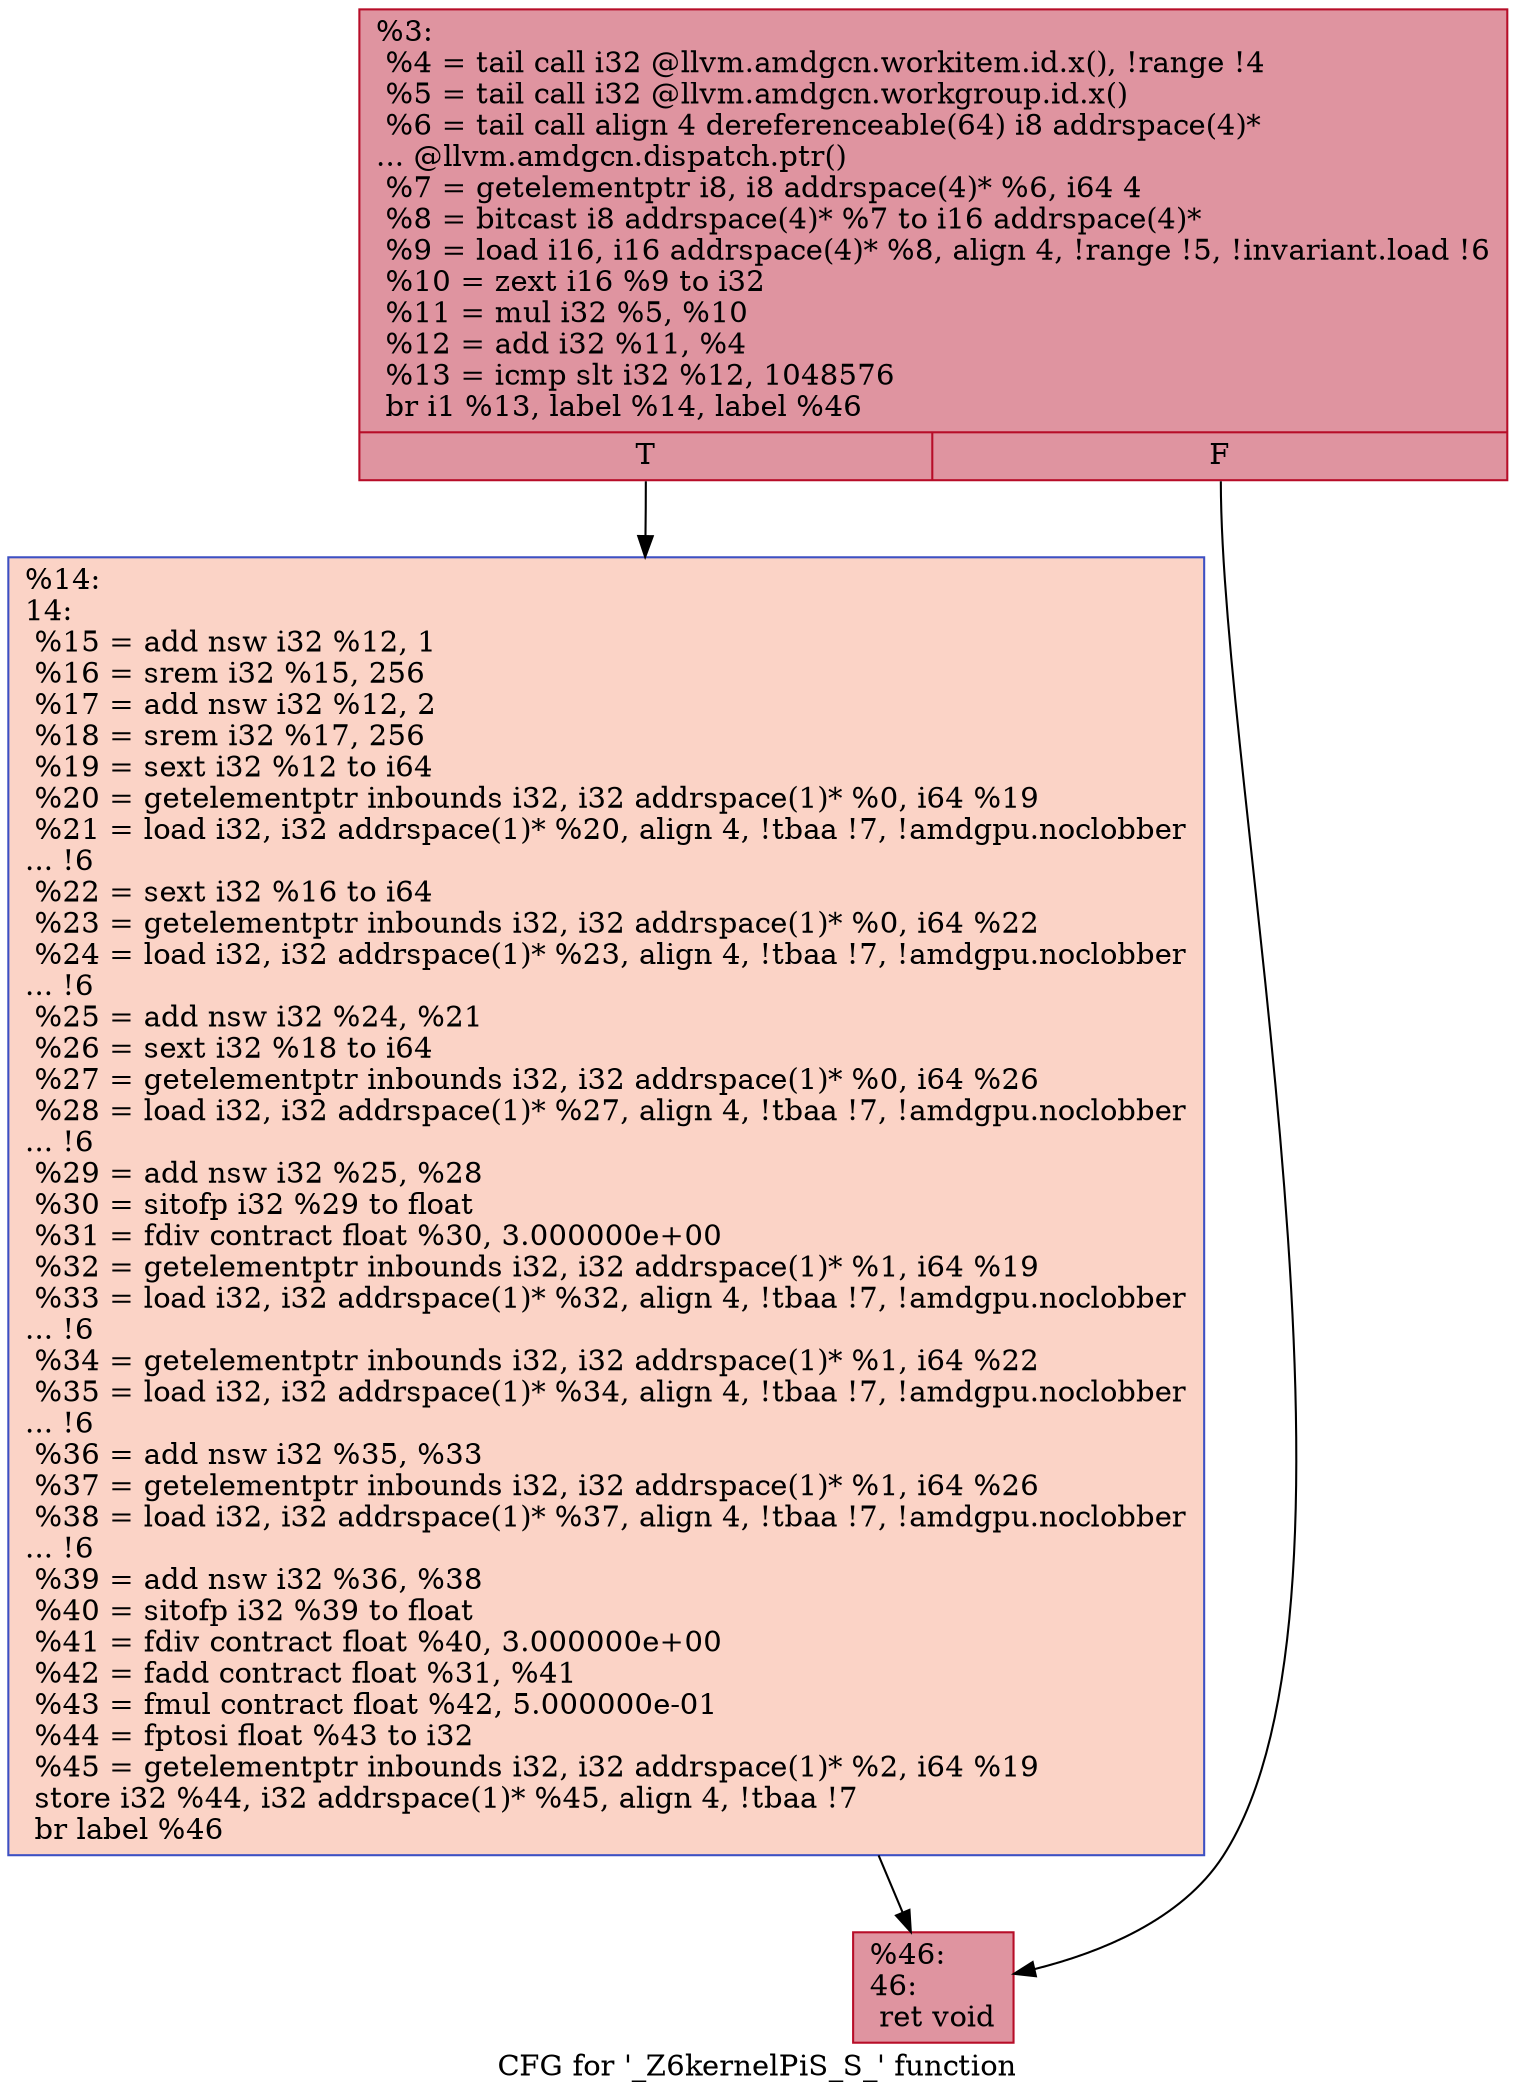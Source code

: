 digraph "CFG for '_Z6kernelPiS_S_' function" {
	label="CFG for '_Z6kernelPiS_S_' function";

	Node0x645d4a0 [shape=record,color="#b70d28ff", style=filled, fillcolor="#b70d2870",label="{%3:\l  %4 = tail call i32 @llvm.amdgcn.workitem.id.x(), !range !4\l  %5 = tail call i32 @llvm.amdgcn.workgroup.id.x()\l  %6 = tail call align 4 dereferenceable(64) i8 addrspace(4)*\l... @llvm.amdgcn.dispatch.ptr()\l  %7 = getelementptr i8, i8 addrspace(4)* %6, i64 4\l  %8 = bitcast i8 addrspace(4)* %7 to i16 addrspace(4)*\l  %9 = load i16, i16 addrspace(4)* %8, align 4, !range !5, !invariant.load !6\l  %10 = zext i16 %9 to i32\l  %11 = mul i32 %5, %10\l  %12 = add i32 %11, %4\l  %13 = icmp slt i32 %12, 1048576\l  br i1 %13, label %14, label %46\l|{<s0>T|<s1>F}}"];
	Node0x645d4a0:s0 -> Node0x645e240;
	Node0x645d4a0:s1 -> Node0x645f440;
	Node0x645e240 [shape=record,color="#3d50c3ff", style=filled, fillcolor="#f59c7d70",label="{%14:\l14:                                               \l  %15 = add nsw i32 %12, 1\l  %16 = srem i32 %15, 256\l  %17 = add nsw i32 %12, 2\l  %18 = srem i32 %17, 256\l  %19 = sext i32 %12 to i64\l  %20 = getelementptr inbounds i32, i32 addrspace(1)* %0, i64 %19\l  %21 = load i32, i32 addrspace(1)* %20, align 4, !tbaa !7, !amdgpu.noclobber\l... !6\l  %22 = sext i32 %16 to i64\l  %23 = getelementptr inbounds i32, i32 addrspace(1)* %0, i64 %22\l  %24 = load i32, i32 addrspace(1)* %23, align 4, !tbaa !7, !amdgpu.noclobber\l... !6\l  %25 = add nsw i32 %24, %21\l  %26 = sext i32 %18 to i64\l  %27 = getelementptr inbounds i32, i32 addrspace(1)* %0, i64 %26\l  %28 = load i32, i32 addrspace(1)* %27, align 4, !tbaa !7, !amdgpu.noclobber\l... !6\l  %29 = add nsw i32 %25, %28\l  %30 = sitofp i32 %29 to float\l  %31 = fdiv contract float %30, 3.000000e+00\l  %32 = getelementptr inbounds i32, i32 addrspace(1)* %1, i64 %19\l  %33 = load i32, i32 addrspace(1)* %32, align 4, !tbaa !7, !amdgpu.noclobber\l... !6\l  %34 = getelementptr inbounds i32, i32 addrspace(1)* %1, i64 %22\l  %35 = load i32, i32 addrspace(1)* %34, align 4, !tbaa !7, !amdgpu.noclobber\l... !6\l  %36 = add nsw i32 %35, %33\l  %37 = getelementptr inbounds i32, i32 addrspace(1)* %1, i64 %26\l  %38 = load i32, i32 addrspace(1)* %37, align 4, !tbaa !7, !amdgpu.noclobber\l... !6\l  %39 = add nsw i32 %36, %38\l  %40 = sitofp i32 %39 to float\l  %41 = fdiv contract float %40, 3.000000e+00\l  %42 = fadd contract float %31, %41\l  %43 = fmul contract float %42, 5.000000e-01\l  %44 = fptosi float %43 to i32\l  %45 = getelementptr inbounds i32, i32 addrspace(1)* %2, i64 %19\l  store i32 %44, i32 addrspace(1)* %45, align 4, !tbaa !7\l  br label %46\l}"];
	Node0x645e240 -> Node0x645f440;
	Node0x645f440 [shape=record,color="#b70d28ff", style=filled, fillcolor="#b70d2870",label="{%46:\l46:                                               \l  ret void\l}"];
}
